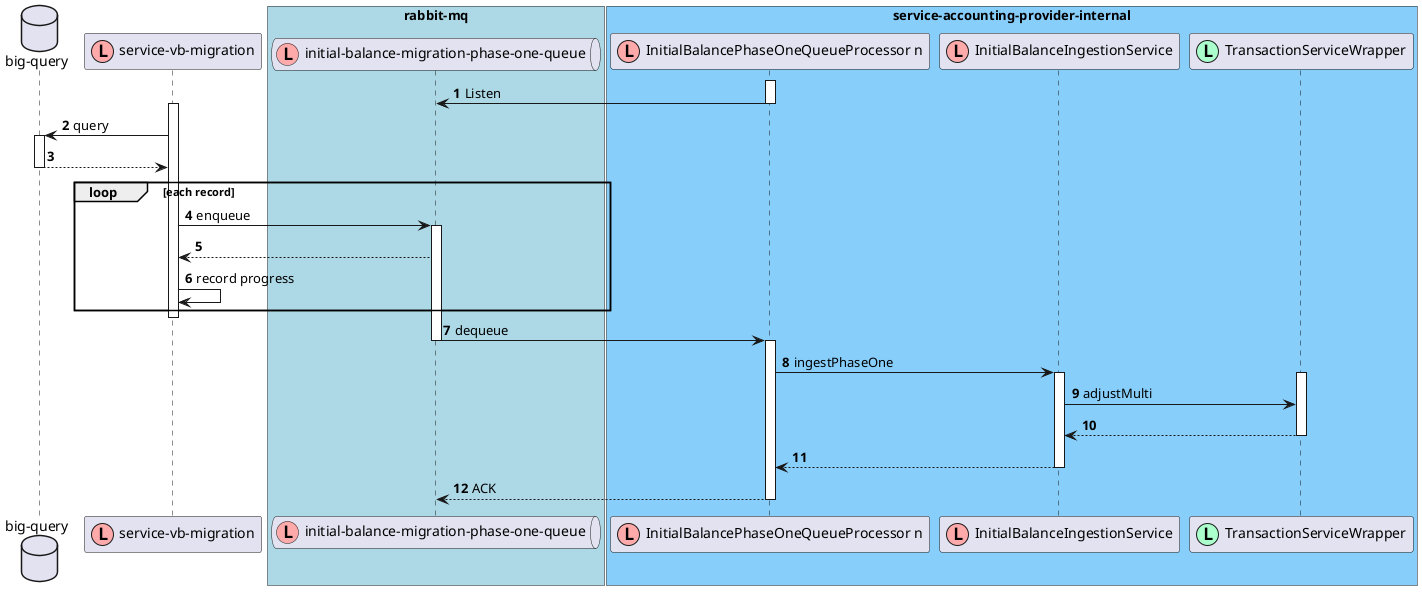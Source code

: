 [plantuml]
----
@startuml

!define p(name, alias) participant "name" as alias << (L,#AAFFCC) >>
!define pn(name, alias) participant "name" as alias << (L,#FFAAAA) >>
!define q(name, alias) queue "name" as alias << (L,#AAFFCC) >>
!define qn(name, alias) queue "name" as alias << (L,#FFAAAA) >>

autonumber

database "big-query" as bigQuery

pn("service-vb-migration", svcVbMigration)

box "rabbit-mq" #LightBlue
qn("initial-balance-migration-phase-one-queue", initialBalanceQueue)
end box

box "service-accounting-provider-internal" #LightSkyBlue
pn("InitialBalancePhaseOneQueueProcessor n", initialBalanceQueueProcessor)
pn("InitialBalanceIngestionService", initialBalanceIngestionService)
p("TransactionServiceWrapper", tranServiceWrapper)
end box

activate initialBalanceQueueProcessor
initialBalanceQueueProcessor -> initialBalanceQueue: Listen
deactivate initialBalanceQueueProcessor

activate svcVbMigration

svcVbMigration -> bigQuery: query

activate bigQuery
bigQuery --> svcVbMigration
deactivate bigQuery

loop each record
svcVbMigration -> initialBalanceQueue: enqueue

activate initialBalanceQueue
initialBalanceQueue --> svcVbMigration

svcVbMigration -> svcVbMigration: record progress
end

deactivate svcVbMigration

activate initialBalanceQueue
initialBalanceQueue -> initialBalanceQueueProcessor: dequeue
deactivate initialBalanceQueue

activate initialBalanceQueueProcessor
initialBalanceQueueProcessor -> initialBalanceIngestionService: ingestPhaseOne

activate initialBalanceIngestionService

activate tranServiceWrapper
initialBalanceIngestionService -> tranServiceWrapper: adjustMulti
tranServiceWrapper --> initialBalanceIngestionService

deactivate tranServiceWrapper

initialBalanceIngestionService --> initialBalanceQueueProcessor
deactivate initialBalanceIngestionService

initialBalanceQueueProcessor --> initialBalanceQueue: ACK
deactivate initialBalanceQueueProcessor

@enduml
----
[plantuml]
